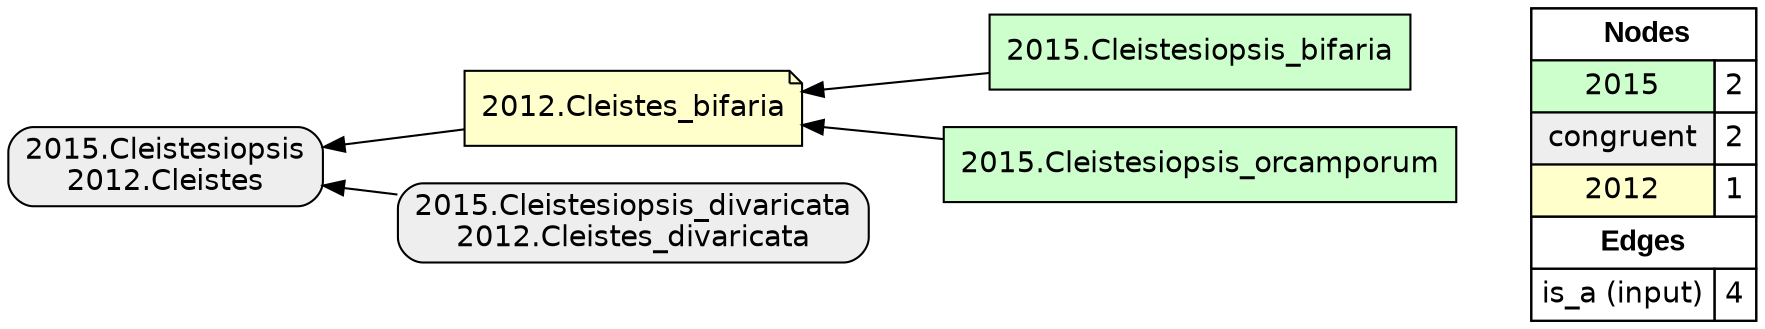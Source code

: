 digraph{
rankdir=RL
node[shape=box style=filled fillcolor="#CCFFCC" fontname="helvetica"] 
"2015.Cleistesiopsis_bifaria"
"2015.Cleistesiopsis_orcamporum"
node[shape=box style="filled,rounded" fillcolor="#EEEEEE" fontname="helvetica"] 
"2015.Cleistesiopsis\n2012.Cleistes"
"2015.Cleistesiopsis_divaricata\n2012.Cleistes_divaricata"
node[shape=note style=filled fillcolor="#FFFFCC" fontname="helvetica"] 
"2012.Cleistes_bifaria"
edge[arrowhead=normal style=solid color="#000000" constraint=true penwidth=1]
"2015.Cleistesiopsis_divaricata\n2012.Cleistes_divaricata" -> "2015.Cleistesiopsis\n2012.Cleistes"
"2015.Cleistesiopsis_orcamporum" -> "2012.Cleistes_bifaria"
"2012.Cleistes_bifaria" -> "2015.Cleistesiopsis\n2012.Cleistes"
"2015.Cleistesiopsis_bifaria" -> "2012.Cleistes_bifaria"
edge[arrowhead=normal style=dotted color="#000000" constraint=true penwidth=1]
node[shape=box] 
{rank=source Legend [fillcolor= white margin=0 label=< 
 <TABLE BORDER="0" CELLBORDER="1" CELLSPACING="0" CELLPADDING="4"> 
<TR> <TD COLSPAN="2"><font face="Arial Black"> Nodes</font></TD> </TR> 
<TR> 
 <TD bgcolor="#CCFFCC" fontname="helvetica">2015</TD> 
 <TD>2</TD> 
 </TR> 
<TR> 
 <TD bgcolor="#EEEEEE" fontname="helvetica">congruent</TD> 
 <TD>2</TD> 
 </TR> 
<TR> 
 <TD bgcolor="#FFFFCC" fontname="helvetica">2012</TD> 
 <TD>1</TD> 
 </TR> 
<TR> <TD COLSPAN="2"><font face = "Arial Black"> Edges </font></TD> </TR> 
<TR> 
 <TD><font color ="#000000">is_a (input)</font></TD><TD>4</TD>
</TR>
</TABLE> 
 >] } 
}